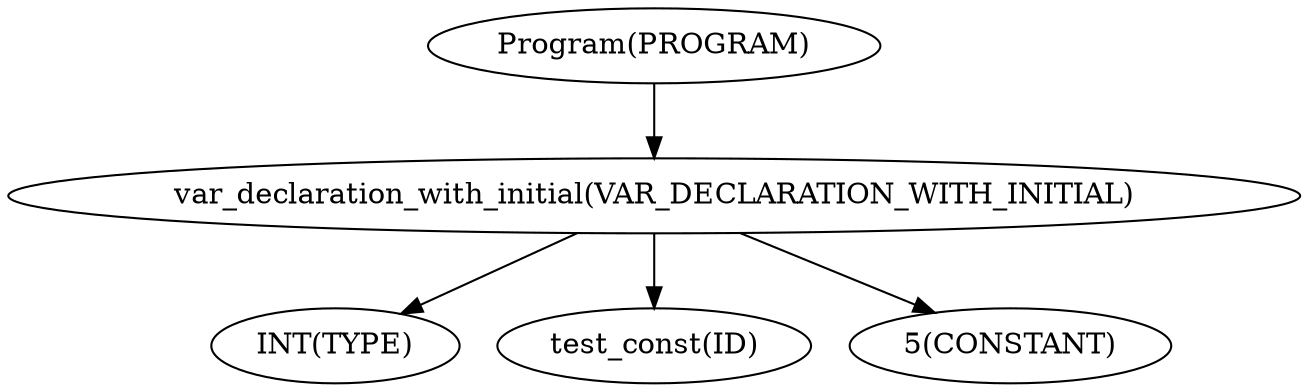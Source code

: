 digraph AST {
	node0 [label="Program(PROGRAM)"];
	node1 [label="var_declaration_with_initial(VAR_DECLARATION_WITH_INITIAL)"];
	node0 -> node1;
	node2 [label="INT(TYPE)"];
	node1 -> node2;
	node3 [label="test_const(ID)"];
	node1 -> node3;
	node4 [label="5(CONSTANT)"];
	node1 -> node4;
}
